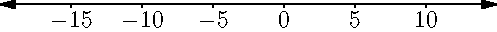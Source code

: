 import geometry;
unitsize(2.5mm);
draw((-20,0)--(15,0), arrow=Arrows);
for (int i=-15; i<15; i=i+5)
{
  path tick = (0,0) -- (0,-0.05cm);
  pair p = (i,0);
  draw(p, tick);
  label(format("$%d$",i), p, S);
}
